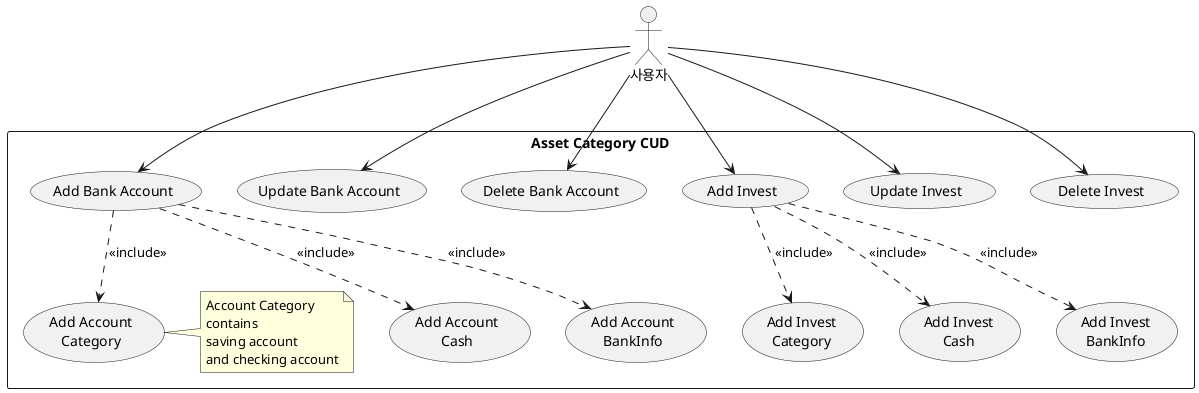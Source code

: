 @startuml

actor 사용자 as USER

rectangle "Asset Category CUD" {
    usecase "Add Bank Account" as ADD_BA
    usecase "Update Bank Account" as UP_BA
    usecase "Delete Bank Account" as DEL_BA

    USER --> ADD_BA
    USER --> UP_BA
    USER --> DEL_BA

    usecase "Add Account\nCategory" as ADD_BA_CAT
    usecase "Add Account\nCash" as ADD_BA_CASH
    usecase "Add Account\nBankInfo" as ADD_BA_BI

    note right of (ADD_BA_CAT)
    Account Category
    contains
    saving account
    and checking account
    end note

    ADD_BA ..> ADD_BA_CAT : <<include>>
    ADD_BA ..> ADD_BA_CASH : <<include>>
    ADD_BA ..> ADD_BA_BI : <<include>>

    usecase "Add Invest"  as ADD_IV
    usecase "Update Invest"  as UP_IV
    usecase "Delete Invest"  as DEL_IV

    USER --> ADD_IV
    USER --> UP_IV
    USER --> DEL_IV

    usecase "Add Invest\nCategory" as ADD_IV_CAT
    usecase "Add Invest\nCash" as ADD_IV_CASH
    usecase "Add Invest\nBankInfo" as ADD_IV_BI

    ADD_IV ..> ADD_IV_CAT : <<include>>
    ADD_IV ..> ADD_IV_CASH : <<include>>
    ADD_IV ..> ADD_IV_BI : <<include>>
}

@enduml